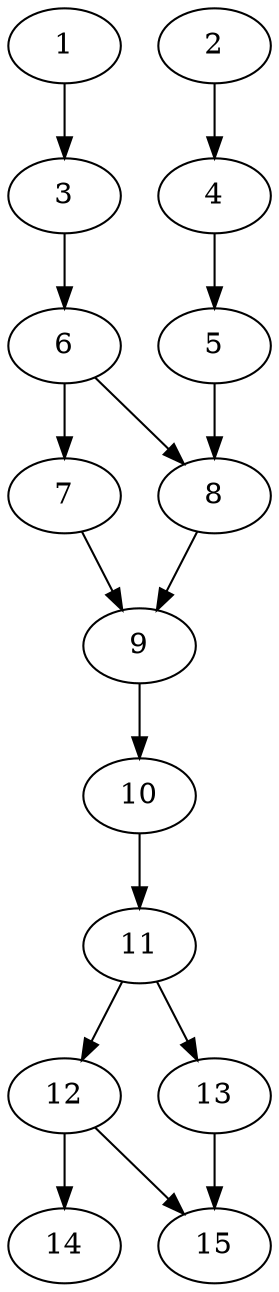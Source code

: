 // DAG automatically generated by daggen at Thu Oct  3 13:59:27 2019
// ./daggen --dot -n 15 --ccr 0.5 --fat 0.3 --regular 0.7 --density 0.6 --mindata 5242880 --maxdata 52428800 
digraph G {
  1 [size="101386240", alpha="0.19", expect_size="50693120"] 
  1 -> 3 [size ="50693120"]
  2 [size="24514560", alpha="0.13", expect_size="12257280"] 
  2 -> 4 [size ="12257280"]
  3 [size="28301312", alpha="0.09", expect_size="14150656"] 
  3 -> 6 [size ="14150656"]
  4 [size="91398144", alpha="0.11", expect_size="45699072"] 
  4 -> 5 [size ="45699072"]
  5 [size="31760384", alpha="0.18", expect_size="15880192"] 
  5 -> 8 [size ="15880192"]
  6 [size="28633088", alpha="0.03", expect_size="14316544"] 
  6 -> 7 [size ="14316544"]
  6 -> 8 [size ="14316544"]
  7 [size="23908352", alpha="0.08", expect_size="11954176"] 
  7 -> 9 [size ="11954176"]
  8 [size="26042368", alpha="0.01", expect_size="13021184"] 
  8 -> 9 [size ="13021184"]
  9 [size="77780992", alpha="0.06", expect_size="38890496"] 
  9 -> 10 [size ="38890496"]
  10 [size="103692288", alpha="0.05", expect_size="51846144"] 
  10 -> 11 [size ="51846144"]
  11 [size="77721600", alpha="0.16", expect_size="38860800"] 
  11 -> 12 [size ="38860800"]
  11 -> 13 [size ="38860800"]
  12 [size="73529344", alpha="0.18", expect_size="36764672"] 
  12 -> 14 [size ="36764672"]
  12 -> 15 [size ="36764672"]
  13 [size="39825408", alpha="0.05", expect_size="19912704"] 
  13 -> 15 [size ="19912704"]
  14 [size="82558976", alpha="0.20", expect_size="41279488"] 
  15 [size="38039552", alpha="0.14", expect_size="19019776"] 
}
